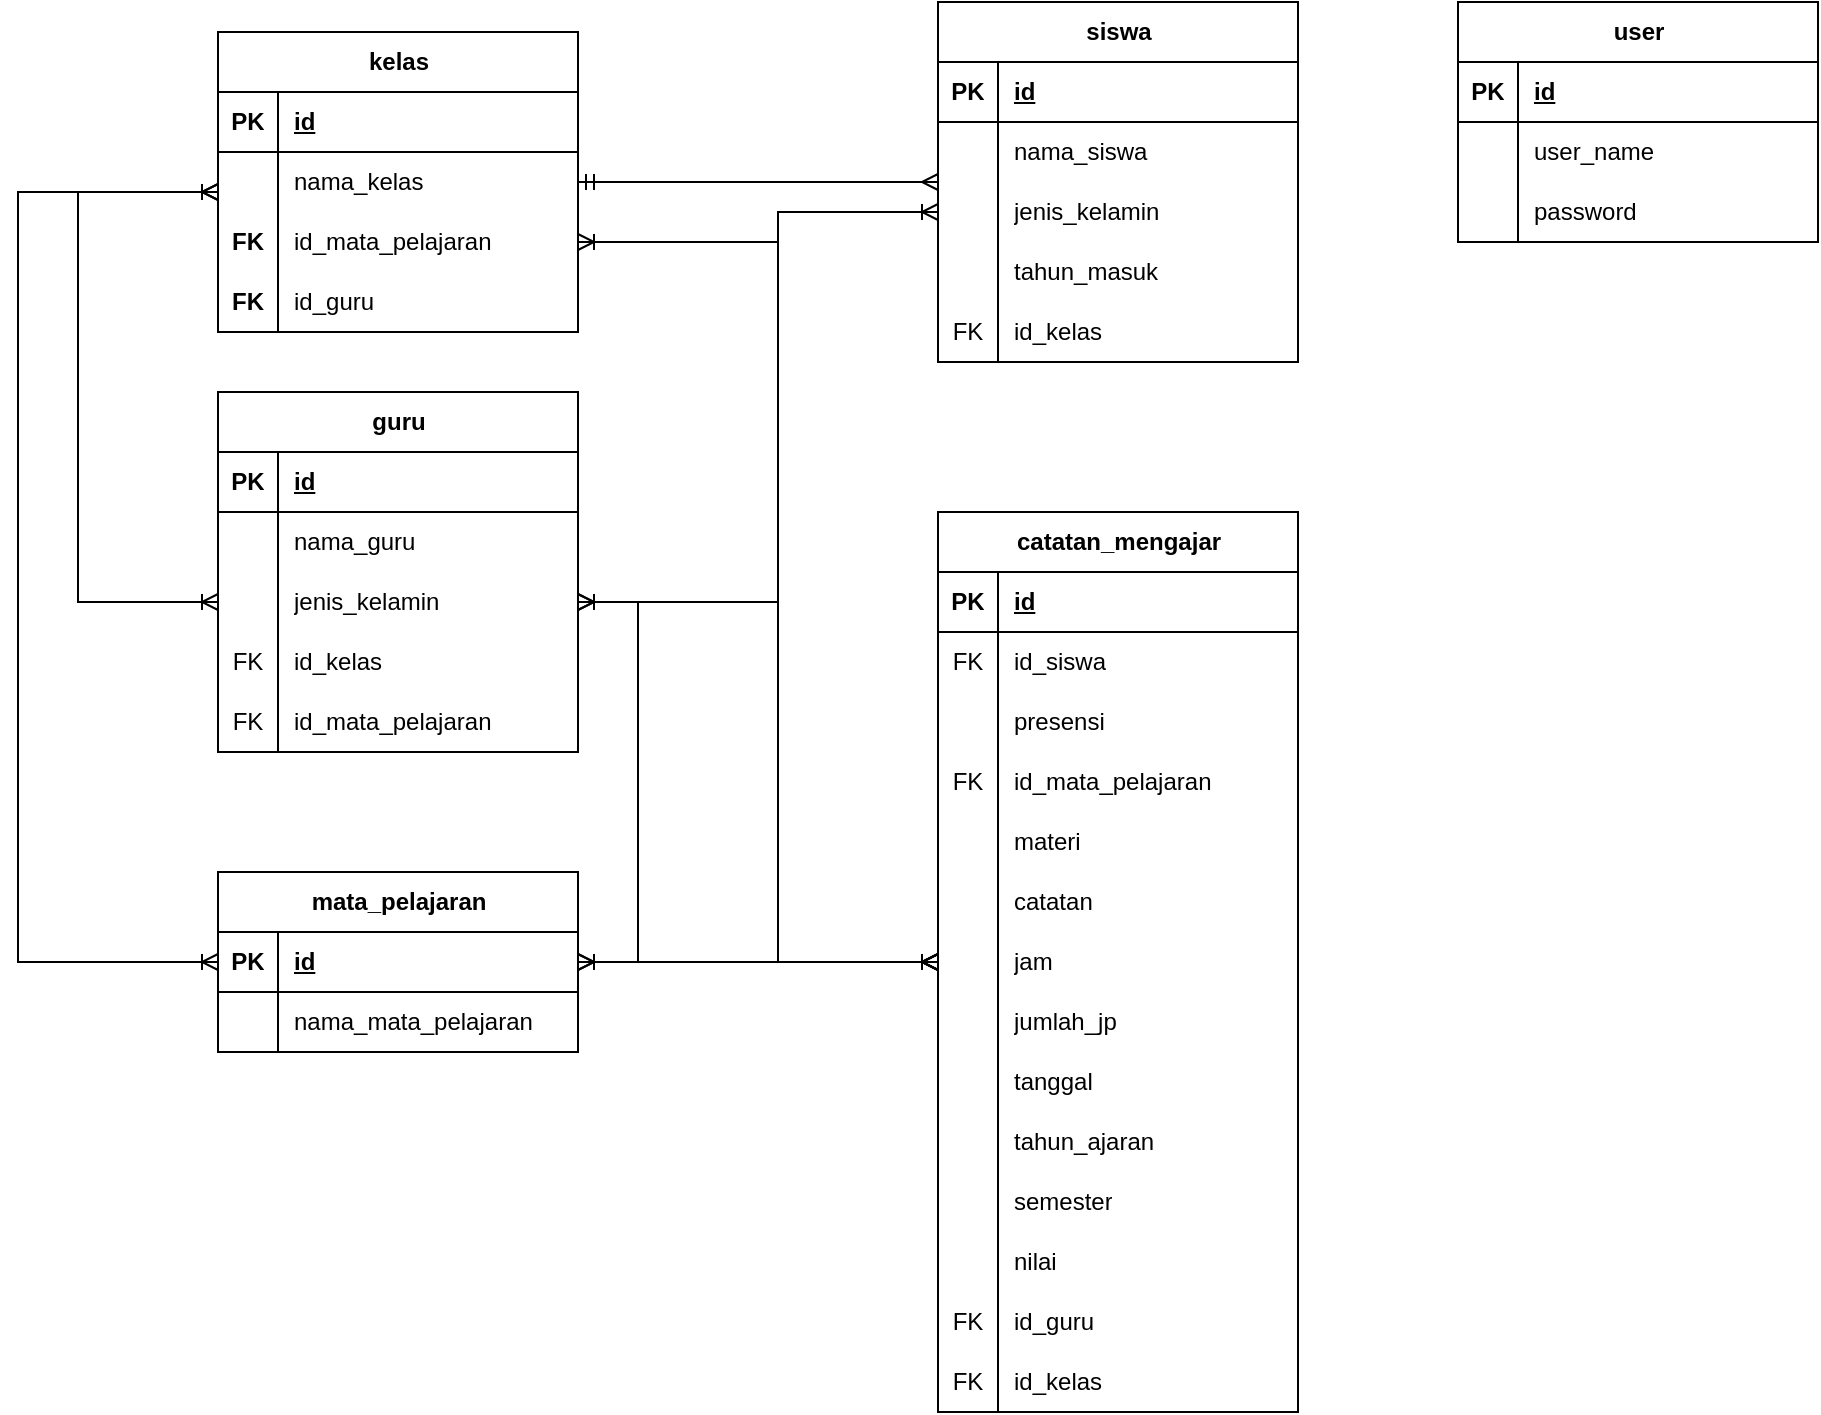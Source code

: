 <mxfile version="24.7.4">
  <diagram name="Page-1" id="hAZYshBwDWZHl8YHjR2f">
    <mxGraphModel dx="1493" dy="862" grid="1" gridSize="10" guides="1" tooltips="1" connect="1" arrows="1" fold="1" page="1" pageScale="1" pageWidth="3300" pageHeight="4681" math="0" shadow="0">
      <root>
        <mxCell id="0" />
        <mxCell id="1" parent="0" />
        <mxCell id="hNgjKPlBmS6R1JzJ8LTY-1" value="kelas" style="shape=table;startSize=30;container=1;collapsible=1;childLayout=tableLayout;fixedRows=1;rowLines=0;fontStyle=1;align=center;resizeLast=1;html=1;" parent="1" vertex="1">
          <mxGeometry x="330" y="280" width="180" height="150" as="geometry" />
        </mxCell>
        <mxCell id="hNgjKPlBmS6R1JzJ8LTY-2" value="" style="shape=tableRow;horizontal=0;startSize=0;swimlaneHead=0;swimlaneBody=0;fillColor=none;collapsible=0;dropTarget=0;points=[[0,0.5],[1,0.5]];portConstraint=eastwest;top=0;left=0;right=0;bottom=1;" parent="hNgjKPlBmS6R1JzJ8LTY-1" vertex="1">
          <mxGeometry y="30" width="180" height="30" as="geometry" />
        </mxCell>
        <mxCell id="hNgjKPlBmS6R1JzJ8LTY-3" value="PK" style="shape=partialRectangle;connectable=0;fillColor=none;top=0;left=0;bottom=0;right=0;fontStyle=1;overflow=hidden;whiteSpace=wrap;html=1;" parent="hNgjKPlBmS6R1JzJ8LTY-2" vertex="1">
          <mxGeometry width="30" height="30" as="geometry">
            <mxRectangle width="30" height="30" as="alternateBounds" />
          </mxGeometry>
        </mxCell>
        <mxCell id="hNgjKPlBmS6R1JzJ8LTY-4" value="id" style="shape=partialRectangle;connectable=0;fillColor=none;top=0;left=0;bottom=0;right=0;align=left;spacingLeft=6;fontStyle=5;overflow=hidden;whiteSpace=wrap;html=1;" parent="hNgjKPlBmS6R1JzJ8LTY-2" vertex="1">
          <mxGeometry x="30" width="150" height="30" as="geometry">
            <mxRectangle width="150" height="30" as="alternateBounds" />
          </mxGeometry>
        </mxCell>
        <mxCell id="hNgjKPlBmS6R1JzJ8LTY-5" value="" style="shape=tableRow;horizontal=0;startSize=0;swimlaneHead=0;swimlaneBody=0;fillColor=none;collapsible=0;dropTarget=0;points=[[0,0.5],[1,0.5]];portConstraint=eastwest;top=0;left=0;right=0;bottom=0;" parent="hNgjKPlBmS6R1JzJ8LTY-1" vertex="1">
          <mxGeometry y="60" width="180" height="30" as="geometry" />
        </mxCell>
        <mxCell id="hNgjKPlBmS6R1JzJ8LTY-6" value="" style="shape=partialRectangle;connectable=0;fillColor=none;top=0;left=0;bottom=0;right=0;editable=1;overflow=hidden;whiteSpace=wrap;html=1;" parent="hNgjKPlBmS6R1JzJ8LTY-5" vertex="1">
          <mxGeometry width="30" height="30" as="geometry">
            <mxRectangle width="30" height="30" as="alternateBounds" />
          </mxGeometry>
        </mxCell>
        <mxCell id="hNgjKPlBmS6R1JzJ8LTY-7" value="nama_kelas" style="shape=partialRectangle;connectable=0;fillColor=none;top=0;left=0;bottom=0;right=0;align=left;spacingLeft=6;overflow=hidden;whiteSpace=wrap;html=1;" parent="hNgjKPlBmS6R1JzJ8LTY-5" vertex="1">
          <mxGeometry x="30" width="150" height="30" as="geometry">
            <mxRectangle width="150" height="30" as="alternateBounds" />
          </mxGeometry>
        </mxCell>
        <mxCell id="hNgjKPlBmS6R1JzJ8LTY-65" style="shape=tableRow;horizontal=0;startSize=0;swimlaneHead=0;swimlaneBody=0;fillColor=none;collapsible=0;dropTarget=0;points=[[0,0.5],[1,0.5]];portConstraint=eastwest;top=0;left=0;right=0;bottom=0;" parent="hNgjKPlBmS6R1JzJ8LTY-1" vertex="1">
          <mxGeometry y="90" width="180" height="30" as="geometry" />
        </mxCell>
        <mxCell id="hNgjKPlBmS6R1JzJ8LTY-66" value="FK" style="shape=partialRectangle;connectable=0;fillColor=none;top=0;left=0;bottom=0;right=0;editable=1;overflow=hidden;whiteSpace=wrap;html=1;fontStyle=1" parent="hNgjKPlBmS6R1JzJ8LTY-65" vertex="1">
          <mxGeometry width="30" height="30" as="geometry">
            <mxRectangle width="30" height="30" as="alternateBounds" />
          </mxGeometry>
        </mxCell>
        <mxCell id="hNgjKPlBmS6R1JzJ8LTY-67" value="id_mata_pelajaran" style="shape=partialRectangle;connectable=0;fillColor=none;top=0;left=0;bottom=0;right=0;align=left;spacingLeft=6;overflow=hidden;whiteSpace=wrap;html=1;" parent="hNgjKPlBmS6R1JzJ8LTY-65" vertex="1">
          <mxGeometry x="30" width="150" height="30" as="geometry">
            <mxRectangle width="150" height="30" as="alternateBounds" />
          </mxGeometry>
        </mxCell>
        <mxCell id="hNgjKPlBmS6R1JzJ8LTY-74" style="shape=tableRow;horizontal=0;startSize=0;swimlaneHead=0;swimlaneBody=0;fillColor=none;collapsible=0;dropTarget=0;points=[[0,0.5],[1,0.5]];portConstraint=eastwest;top=0;left=0;right=0;bottom=0;" parent="hNgjKPlBmS6R1JzJ8LTY-1" vertex="1">
          <mxGeometry y="120" width="180" height="30" as="geometry" />
        </mxCell>
        <mxCell id="hNgjKPlBmS6R1JzJ8LTY-75" value="FK" style="shape=partialRectangle;connectable=0;fillColor=none;top=0;left=0;bottom=0;right=0;editable=1;overflow=hidden;whiteSpace=wrap;html=1;fontStyle=1" parent="hNgjKPlBmS6R1JzJ8LTY-74" vertex="1">
          <mxGeometry width="30" height="30" as="geometry">
            <mxRectangle width="30" height="30" as="alternateBounds" />
          </mxGeometry>
        </mxCell>
        <mxCell id="hNgjKPlBmS6R1JzJ8LTY-76" value="id_guru" style="shape=partialRectangle;connectable=0;fillColor=none;top=0;left=0;bottom=0;right=0;align=left;spacingLeft=6;overflow=hidden;whiteSpace=wrap;html=1;" parent="hNgjKPlBmS6R1JzJ8LTY-74" vertex="1">
          <mxGeometry x="30" width="150" height="30" as="geometry">
            <mxRectangle width="150" height="30" as="alternateBounds" />
          </mxGeometry>
        </mxCell>
        <mxCell id="hNgjKPlBmS6R1JzJ8LTY-52" value="catatan_mengajar" style="shape=table;startSize=30;container=1;collapsible=1;childLayout=tableLayout;fixedRows=1;rowLines=0;fontStyle=1;align=center;resizeLast=1;html=1;" parent="1" vertex="1">
          <mxGeometry x="690" y="520" width="180" height="450" as="geometry">
            <mxRectangle x="720" y="280" width="140" height="30" as="alternateBounds" />
          </mxGeometry>
        </mxCell>
        <mxCell id="hNgjKPlBmS6R1JzJ8LTY-53" value="" style="shape=tableRow;horizontal=0;startSize=0;swimlaneHead=0;swimlaneBody=0;fillColor=none;collapsible=0;dropTarget=0;points=[[0,0.5],[1,0.5]];portConstraint=eastwest;top=0;left=0;right=0;bottom=1;" parent="hNgjKPlBmS6R1JzJ8LTY-52" vertex="1">
          <mxGeometry y="30" width="180" height="30" as="geometry" />
        </mxCell>
        <mxCell id="hNgjKPlBmS6R1JzJ8LTY-54" value="PK" style="shape=partialRectangle;connectable=0;fillColor=none;top=0;left=0;bottom=0;right=0;fontStyle=1;overflow=hidden;whiteSpace=wrap;html=1;" parent="hNgjKPlBmS6R1JzJ8LTY-53" vertex="1">
          <mxGeometry width="30" height="30" as="geometry">
            <mxRectangle width="30" height="30" as="alternateBounds" />
          </mxGeometry>
        </mxCell>
        <mxCell id="hNgjKPlBmS6R1JzJ8LTY-55" value="id" style="shape=partialRectangle;connectable=0;fillColor=none;top=0;left=0;bottom=0;right=0;align=left;spacingLeft=6;fontStyle=5;overflow=hidden;whiteSpace=wrap;html=1;" parent="hNgjKPlBmS6R1JzJ8LTY-53" vertex="1">
          <mxGeometry x="30" width="150" height="30" as="geometry">
            <mxRectangle width="150" height="30" as="alternateBounds" />
          </mxGeometry>
        </mxCell>
        <mxCell id="hNgjKPlBmS6R1JzJ8LTY-56" value="" style="shape=tableRow;horizontal=0;startSize=0;swimlaneHead=0;swimlaneBody=0;fillColor=none;collapsible=0;dropTarget=0;points=[[0,0.5],[1,0.5]];portConstraint=eastwest;top=0;left=0;right=0;bottom=0;" parent="hNgjKPlBmS6R1JzJ8LTY-52" vertex="1">
          <mxGeometry y="60" width="180" height="30" as="geometry" />
        </mxCell>
        <mxCell id="hNgjKPlBmS6R1JzJ8LTY-57" value="FK" style="shape=partialRectangle;connectable=0;fillColor=none;top=0;left=0;bottom=0;right=0;editable=1;overflow=hidden;whiteSpace=wrap;html=1;" parent="hNgjKPlBmS6R1JzJ8LTY-56" vertex="1">
          <mxGeometry width="30" height="30" as="geometry">
            <mxRectangle width="30" height="30" as="alternateBounds" />
          </mxGeometry>
        </mxCell>
        <mxCell id="hNgjKPlBmS6R1JzJ8LTY-58" value="id_siswa" style="shape=partialRectangle;connectable=0;fillColor=none;top=0;left=0;bottom=0;right=0;align=left;spacingLeft=6;overflow=hidden;whiteSpace=wrap;html=1;" parent="hNgjKPlBmS6R1JzJ8LTY-56" vertex="1">
          <mxGeometry x="30" width="150" height="30" as="geometry">
            <mxRectangle width="150" height="30" as="alternateBounds" />
          </mxGeometry>
        </mxCell>
        <mxCell id="dlB5SMFk1DCKgI17i8A_-16" style="shape=tableRow;horizontal=0;startSize=0;swimlaneHead=0;swimlaneBody=0;fillColor=none;collapsible=0;dropTarget=0;points=[[0,0.5],[1,0.5]];portConstraint=eastwest;top=0;left=0;right=0;bottom=0;" vertex="1" parent="hNgjKPlBmS6R1JzJ8LTY-52">
          <mxGeometry y="90" width="180" height="30" as="geometry" />
        </mxCell>
        <mxCell id="dlB5SMFk1DCKgI17i8A_-17" style="shape=partialRectangle;connectable=0;fillColor=none;top=0;left=0;bottom=0;right=0;editable=1;overflow=hidden;whiteSpace=wrap;html=1;" vertex="1" parent="dlB5SMFk1DCKgI17i8A_-16">
          <mxGeometry width="30" height="30" as="geometry">
            <mxRectangle width="30" height="30" as="alternateBounds" />
          </mxGeometry>
        </mxCell>
        <mxCell id="dlB5SMFk1DCKgI17i8A_-18" value="presensi" style="shape=partialRectangle;connectable=0;fillColor=none;top=0;left=0;bottom=0;right=0;align=left;spacingLeft=6;overflow=hidden;whiteSpace=wrap;html=1;" vertex="1" parent="dlB5SMFk1DCKgI17i8A_-16">
          <mxGeometry x="30" width="150" height="30" as="geometry">
            <mxRectangle width="150" height="30" as="alternateBounds" />
          </mxGeometry>
        </mxCell>
        <mxCell id="dlB5SMFk1DCKgI17i8A_-19" style="shape=tableRow;horizontal=0;startSize=0;swimlaneHead=0;swimlaneBody=0;fillColor=none;collapsible=0;dropTarget=0;points=[[0,0.5],[1,0.5]];portConstraint=eastwest;top=0;left=0;right=0;bottom=0;" vertex="1" parent="hNgjKPlBmS6R1JzJ8LTY-52">
          <mxGeometry y="120" width="180" height="30" as="geometry" />
        </mxCell>
        <mxCell id="dlB5SMFk1DCKgI17i8A_-20" value="FK" style="shape=partialRectangle;connectable=0;fillColor=none;top=0;left=0;bottom=0;right=0;editable=1;overflow=hidden;whiteSpace=wrap;html=1;" vertex="1" parent="dlB5SMFk1DCKgI17i8A_-19">
          <mxGeometry width="30" height="30" as="geometry">
            <mxRectangle width="30" height="30" as="alternateBounds" />
          </mxGeometry>
        </mxCell>
        <mxCell id="dlB5SMFk1DCKgI17i8A_-21" value="id_mata_pelajaran" style="shape=partialRectangle;connectable=0;fillColor=none;top=0;left=0;bottom=0;right=0;align=left;spacingLeft=6;overflow=hidden;whiteSpace=wrap;html=1;" vertex="1" parent="dlB5SMFk1DCKgI17i8A_-19">
          <mxGeometry x="30" width="150" height="30" as="geometry">
            <mxRectangle width="150" height="30" as="alternateBounds" />
          </mxGeometry>
        </mxCell>
        <mxCell id="dlB5SMFk1DCKgI17i8A_-22" style="shape=tableRow;horizontal=0;startSize=0;swimlaneHead=0;swimlaneBody=0;fillColor=none;collapsible=0;dropTarget=0;points=[[0,0.5],[1,0.5]];portConstraint=eastwest;top=0;left=0;right=0;bottom=0;" vertex="1" parent="hNgjKPlBmS6R1JzJ8LTY-52">
          <mxGeometry y="150" width="180" height="30" as="geometry" />
        </mxCell>
        <mxCell id="dlB5SMFk1DCKgI17i8A_-23" style="shape=partialRectangle;connectable=0;fillColor=none;top=0;left=0;bottom=0;right=0;editable=1;overflow=hidden;whiteSpace=wrap;html=1;" vertex="1" parent="dlB5SMFk1DCKgI17i8A_-22">
          <mxGeometry width="30" height="30" as="geometry">
            <mxRectangle width="30" height="30" as="alternateBounds" />
          </mxGeometry>
        </mxCell>
        <mxCell id="dlB5SMFk1DCKgI17i8A_-24" value="materi" style="shape=partialRectangle;connectable=0;fillColor=none;top=0;left=0;bottom=0;right=0;align=left;spacingLeft=6;overflow=hidden;whiteSpace=wrap;html=1;" vertex="1" parent="dlB5SMFk1DCKgI17i8A_-22">
          <mxGeometry x="30" width="150" height="30" as="geometry">
            <mxRectangle width="150" height="30" as="alternateBounds" />
          </mxGeometry>
        </mxCell>
        <mxCell id="dlB5SMFk1DCKgI17i8A_-25" style="shape=tableRow;horizontal=0;startSize=0;swimlaneHead=0;swimlaneBody=0;fillColor=none;collapsible=0;dropTarget=0;points=[[0,0.5],[1,0.5]];portConstraint=eastwest;top=0;left=0;right=0;bottom=0;" vertex="1" parent="hNgjKPlBmS6R1JzJ8LTY-52">
          <mxGeometry y="180" width="180" height="30" as="geometry" />
        </mxCell>
        <mxCell id="dlB5SMFk1DCKgI17i8A_-26" style="shape=partialRectangle;connectable=0;fillColor=none;top=0;left=0;bottom=0;right=0;editable=1;overflow=hidden;whiteSpace=wrap;html=1;" vertex="1" parent="dlB5SMFk1DCKgI17i8A_-25">
          <mxGeometry width="30" height="30" as="geometry">
            <mxRectangle width="30" height="30" as="alternateBounds" />
          </mxGeometry>
        </mxCell>
        <mxCell id="dlB5SMFk1DCKgI17i8A_-27" value="catatan" style="shape=partialRectangle;connectable=0;fillColor=none;top=0;left=0;bottom=0;right=0;align=left;spacingLeft=6;overflow=hidden;whiteSpace=wrap;html=1;" vertex="1" parent="dlB5SMFk1DCKgI17i8A_-25">
          <mxGeometry x="30" width="150" height="30" as="geometry">
            <mxRectangle width="150" height="30" as="alternateBounds" />
          </mxGeometry>
        </mxCell>
        <mxCell id="dlB5SMFk1DCKgI17i8A_-28" style="shape=tableRow;horizontal=0;startSize=0;swimlaneHead=0;swimlaneBody=0;fillColor=none;collapsible=0;dropTarget=0;points=[[0,0.5],[1,0.5]];portConstraint=eastwest;top=0;left=0;right=0;bottom=0;" vertex="1" parent="hNgjKPlBmS6R1JzJ8LTY-52">
          <mxGeometry y="210" width="180" height="30" as="geometry" />
        </mxCell>
        <mxCell id="dlB5SMFk1DCKgI17i8A_-29" style="shape=partialRectangle;connectable=0;fillColor=none;top=0;left=0;bottom=0;right=0;editable=1;overflow=hidden;whiteSpace=wrap;html=1;" vertex="1" parent="dlB5SMFk1DCKgI17i8A_-28">
          <mxGeometry width="30" height="30" as="geometry">
            <mxRectangle width="30" height="30" as="alternateBounds" />
          </mxGeometry>
        </mxCell>
        <mxCell id="dlB5SMFk1DCKgI17i8A_-30" value="jam" style="shape=partialRectangle;connectable=0;fillColor=none;top=0;left=0;bottom=0;right=0;align=left;spacingLeft=6;overflow=hidden;whiteSpace=wrap;html=1;" vertex="1" parent="dlB5SMFk1DCKgI17i8A_-28">
          <mxGeometry x="30" width="150" height="30" as="geometry">
            <mxRectangle width="150" height="30" as="alternateBounds" />
          </mxGeometry>
        </mxCell>
        <mxCell id="dlB5SMFk1DCKgI17i8A_-31" style="shape=tableRow;horizontal=0;startSize=0;swimlaneHead=0;swimlaneBody=0;fillColor=none;collapsible=0;dropTarget=0;points=[[0,0.5],[1,0.5]];portConstraint=eastwest;top=0;left=0;right=0;bottom=0;" vertex="1" parent="hNgjKPlBmS6R1JzJ8LTY-52">
          <mxGeometry y="240" width="180" height="30" as="geometry" />
        </mxCell>
        <mxCell id="dlB5SMFk1DCKgI17i8A_-32" style="shape=partialRectangle;connectable=0;fillColor=none;top=0;left=0;bottom=0;right=0;editable=1;overflow=hidden;whiteSpace=wrap;html=1;" vertex="1" parent="dlB5SMFk1DCKgI17i8A_-31">
          <mxGeometry width="30" height="30" as="geometry">
            <mxRectangle width="30" height="30" as="alternateBounds" />
          </mxGeometry>
        </mxCell>
        <mxCell id="dlB5SMFk1DCKgI17i8A_-33" value="jumlah_jp" style="shape=partialRectangle;connectable=0;fillColor=none;top=0;left=0;bottom=0;right=0;align=left;spacingLeft=6;overflow=hidden;whiteSpace=wrap;html=1;" vertex="1" parent="dlB5SMFk1DCKgI17i8A_-31">
          <mxGeometry x="30" width="150" height="30" as="geometry">
            <mxRectangle width="150" height="30" as="alternateBounds" />
          </mxGeometry>
        </mxCell>
        <mxCell id="dlB5SMFk1DCKgI17i8A_-34" style="shape=tableRow;horizontal=0;startSize=0;swimlaneHead=0;swimlaneBody=0;fillColor=none;collapsible=0;dropTarget=0;points=[[0,0.5],[1,0.5]];portConstraint=eastwest;top=0;left=0;right=0;bottom=0;" vertex="1" parent="hNgjKPlBmS6R1JzJ8LTY-52">
          <mxGeometry y="270" width="180" height="30" as="geometry" />
        </mxCell>
        <mxCell id="dlB5SMFk1DCKgI17i8A_-35" style="shape=partialRectangle;connectable=0;fillColor=none;top=0;left=0;bottom=0;right=0;editable=1;overflow=hidden;whiteSpace=wrap;html=1;" vertex="1" parent="dlB5SMFk1DCKgI17i8A_-34">
          <mxGeometry width="30" height="30" as="geometry">
            <mxRectangle width="30" height="30" as="alternateBounds" />
          </mxGeometry>
        </mxCell>
        <mxCell id="dlB5SMFk1DCKgI17i8A_-36" value="tanggal" style="shape=partialRectangle;connectable=0;fillColor=none;top=0;left=0;bottom=0;right=0;align=left;spacingLeft=6;overflow=hidden;whiteSpace=wrap;html=1;" vertex="1" parent="dlB5SMFk1DCKgI17i8A_-34">
          <mxGeometry x="30" width="150" height="30" as="geometry">
            <mxRectangle width="150" height="30" as="alternateBounds" />
          </mxGeometry>
        </mxCell>
        <mxCell id="dlB5SMFk1DCKgI17i8A_-37" style="shape=tableRow;horizontal=0;startSize=0;swimlaneHead=0;swimlaneBody=0;fillColor=none;collapsible=0;dropTarget=0;points=[[0,0.5],[1,0.5]];portConstraint=eastwest;top=0;left=0;right=0;bottom=0;" vertex="1" parent="hNgjKPlBmS6R1JzJ8LTY-52">
          <mxGeometry y="300" width="180" height="30" as="geometry" />
        </mxCell>
        <mxCell id="dlB5SMFk1DCKgI17i8A_-38" style="shape=partialRectangle;connectable=0;fillColor=none;top=0;left=0;bottom=0;right=0;editable=1;overflow=hidden;whiteSpace=wrap;html=1;" vertex="1" parent="dlB5SMFk1DCKgI17i8A_-37">
          <mxGeometry width="30" height="30" as="geometry">
            <mxRectangle width="30" height="30" as="alternateBounds" />
          </mxGeometry>
        </mxCell>
        <mxCell id="dlB5SMFk1DCKgI17i8A_-39" value="tahun_ajaran" style="shape=partialRectangle;connectable=0;fillColor=none;top=0;left=0;bottom=0;right=0;align=left;spacingLeft=6;overflow=hidden;whiteSpace=wrap;html=1;" vertex="1" parent="dlB5SMFk1DCKgI17i8A_-37">
          <mxGeometry x="30" width="150" height="30" as="geometry">
            <mxRectangle width="150" height="30" as="alternateBounds" />
          </mxGeometry>
        </mxCell>
        <mxCell id="dlB5SMFk1DCKgI17i8A_-44" style="shape=tableRow;horizontal=0;startSize=0;swimlaneHead=0;swimlaneBody=0;fillColor=none;collapsible=0;dropTarget=0;points=[[0,0.5],[1,0.5]];portConstraint=eastwest;top=0;left=0;right=0;bottom=0;" vertex="1" parent="hNgjKPlBmS6R1JzJ8LTY-52">
          <mxGeometry y="330" width="180" height="30" as="geometry" />
        </mxCell>
        <mxCell id="dlB5SMFk1DCKgI17i8A_-45" style="shape=partialRectangle;connectable=0;fillColor=none;top=0;left=0;bottom=0;right=0;editable=1;overflow=hidden;whiteSpace=wrap;html=1;" vertex="1" parent="dlB5SMFk1DCKgI17i8A_-44">
          <mxGeometry width="30" height="30" as="geometry">
            <mxRectangle width="30" height="30" as="alternateBounds" />
          </mxGeometry>
        </mxCell>
        <mxCell id="dlB5SMFk1DCKgI17i8A_-46" value="semester" style="shape=partialRectangle;connectable=0;fillColor=none;top=0;left=0;bottom=0;right=0;align=left;spacingLeft=6;overflow=hidden;whiteSpace=wrap;html=1;" vertex="1" parent="dlB5SMFk1DCKgI17i8A_-44">
          <mxGeometry x="30" width="150" height="30" as="geometry">
            <mxRectangle width="150" height="30" as="alternateBounds" />
          </mxGeometry>
        </mxCell>
        <mxCell id="dlB5SMFk1DCKgI17i8A_-47" style="shape=tableRow;horizontal=0;startSize=0;swimlaneHead=0;swimlaneBody=0;fillColor=none;collapsible=0;dropTarget=0;points=[[0,0.5],[1,0.5]];portConstraint=eastwest;top=0;left=0;right=0;bottom=0;" vertex="1" parent="hNgjKPlBmS6R1JzJ8LTY-52">
          <mxGeometry y="360" width="180" height="30" as="geometry" />
        </mxCell>
        <mxCell id="dlB5SMFk1DCKgI17i8A_-48" style="shape=partialRectangle;connectable=0;fillColor=none;top=0;left=0;bottom=0;right=0;editable=1;overflow=hidden;whiteSpace=wrap;html=1;" vertex="1" parent="dlB5SMFk1DCKgI17i8A_-47">
          <mxGeometry width="30" height="30" as="geometry">
            <mxRectangle width="30" height="30" as="alternateBounds" />
          </mxGeometry>
        </mxCell>
        <mxCell id="dlB5SMFk1DCKgI17i8A_-49" value="nilai" style="shape=partialRectangle;connectable=0;fillColor=none;top=0;left=0;bottom=0;right=0;align=left;spacingLeft=6;overflow=hidden;whiteSpace=wrap;html=1;" vertex="1" parent="dlB5SMFk1DCKgI17i8A_-47">
          <mxGeometry x="30" width="150" height="30" as="geometry">
            <mxRectangle width="150" height="30" as="alternateBounds" />
          </mxGeometry>
        </mxCell>
        <mxCell id="dlB5SMFk1DCKgI17i8A_-50" style="shape=tableRow;horizontal=0;startSize=0;swimlaneHead=0;swimlaneBody=0;fillColor=none;collapsible=0;dropTarget=0;points=[[0,0.5],[1,0.5]];portConstraint=eastwest;top=0;left=0;right=0;bottom=0;" vertex="1" parent="hNgjKPlBmS6R1JzJ8LTY-52">
          <mxGeometry y="390" width="180" height="30" as="geometry" />
        </mxCell>
        <mxCell id="dlB5SMFk1DCKgI17i8A_-51" value="FK" style="shape=partialRectangle;connectable=0;fillColor=none;top=0;left=0;bottom=0;right=0;editable=1;overflow=hidden;whiteSpace=wrap;html=1;" vertex="1" parent="dlB5SMFk1DCKgI17i8A_-50">
          <mxGeometry width="30" height="30" as="geometry">
            <mxRectangle width="30" height="30" as="alternateBounds" />
          </mxGeometry>
        </mxCell>
        <mxCell id="dlB5SMFk1DCKgI17i8A_-52" value="id_guru" style="shape=partialRectangle;connectable=0;fillColor=none;top=0;left=0;bottom=0;right=0;align=left;spacingLeft=6;overflow=hidden;whiteSpace=wrap;html=1;" vertex="1" parent="dlB5SMFk1DCKgI17i8A_-50">
          <mxGeometry x="30" width="150" height="30" as="geometry">
            <mxRectangle width="150" height="30" as="alternateBounds" />
          </mxGeometry>
        </mxCell>
        <mxCell id="dlB5SMFk1DCKgI17i8A_-61" style="shape=tableRow;horizontal=0;startSize=0;swimlaneHead=0;swimlaneBody=0;fillColor=none;collapsible=0;dropTarget=0;points=[[0,0.5],[1,0.5]];portConstraint=eastwest;top=0;left=0;right=0;bottom=0;" vertex="1" parent="hNgjKPlBmS6R1JzJ8LTY-52">
          <mxGeometry y="420" width="180" height="30" as="geometry" />
        </mxCell>
        <mxCell id="dlB5SMFk1DCKgI17i8A_-62" value="FK" style="shape=partialRectangle;connectable=0;fillColor=none;top=0;left=0;bottom=0;right=0;editable=1;overflow=hidden;whiteSpace=wrap;html=1;" vertex="1" parent="dlB5SMFk1DCKgI17i8A_-61">
          <mxGeometry width="30" height="30" as="geometry">
            <mxRectangle width="30" height="30" as="alternateBounds" />
          </mxGeometry>
        </mxCell>
        <mxCell id="dlB5SMFk1DCKgI17i8A_-63" value="id_kelas" style="shape=partialRectangle;connectable=0;fillColor=none;top=0;left=0;bottom=0;right=0;align=left;spacingLeft=6;overflow=hidden;whiteSpace=wrap;html=1;" vertex="1" parent="dlB5SMFk1DCKgI17i8A_-61">
          <mxGeometry x="30" width="150" height="30" as="geometry">
            <mxRectangle width="150" height="30" as="alternateBounds" />
          </mxGeometry>
        </mxCell>
        <mxCell id="hNgjKPlBmS6R1JzJ8LTY-90" value="siswa" style="shape=table;startSize=30;container=1;collapsible=1;childLayout=tableLayout;fixedRows=1;rowLines=0;fontStyle=1;align=center;resizeLast=1;html=1;" parent="1" vertex="1">
          <mxGeometry x="690" y="265" width="180" height="180" as="geometry" />
        </mxCell>
        <mxCell id="hNgjKPlBmS6R1JzJ8LTY-91" value="" style="shape=tableRow;horizontal=0;startSize=0;swimlaneHead=0;swimlaneBody=0;fillColor=none;collapsible=0;dropTarget=0;points=[[0,0.5],[1,0.5]];portConstraint=eastwest;top=0;left=0;right=0;bottom=1;" parent="hNgjKPlBmS6R1JzJ8LTY-90" vertex="1">
          <mxGeometry y="30" width="180" height="30" as="geometry" />
        </mxCell>
        <mxCell id="hNgjKPlBmS6R1JzJ8LTY-92" value="PK" style="shape=partialRectangle;connectable=0;fillColor=none;top=0;left=0;bottom=0;right=0;fontStyle=1;overflow=hidden;whiteSpace=wrap;html=1;" parent="hNgjKPlBmS6R1JzJ8LTY-91" vertex="1">
          <mxGeometry width="30" height="30" as="geometry">
            <mxRectangle width="30" height="30" as="alternateBounds" />
          </mxGeometry>
        </mxCell>
        <mxCell id="hNgjKPlBmS6R1JzJ8LTY-93" value="id" style="shape=partialRectangle;connectable=0;fillColor=none;top=0;left=0;bottom=0;right=0;align=left;spacingLeft=6;fontStyle=5;overflow=hidden;whiteSpace=wrap;html=1;" parent="hNgjKPlBmS6R1JzJ8LTY-91" vertex="1">
          <mxGeometry x="30" width="150" height="30" as="geometry">
            <mxRectangle width="150" height="30" as="alternateBounds" />
          </mxGeometry>
        </mxCell>
        <mxCell id="hNgjKPlBmS6R1JzJ8LTY-94" value="" style="shape=tableRow;horizontal=0;startSize=0;swimlaneHead=0;swimlaneBody=0;fillColor=none;collapsible=0;dropTarget=0;points=[[0,0.5],[1,0.5]];portConstraint=eastwest;top=0;left=0;right=0;bottom=0;" parent="hNgjKPlBmS6R1JzJ8LTY-90" vertex="1">
          <mxGeometry y="60" width="180" height="30" as="geometry" />
        </mxCell>
        <mxCell id="hNgjKPlBmS6R1JzJ8LTY-95" value="" style="shape=partialRectangle;connectable=0;fillColor=none;top=0;left=0;bottom=0;right=0;editable=1;overflow=hidden;whiteSpace=wrap;html=1;" parent="hNgjKPlBmS6R1JzJ8LTY-94" vertex="1">
          <mxGeometry width="30" height="30" as="geometry">
            <mxRectangle width="30" height="30" as="alternateBounds" />
          </mxGeometry>
        </mxCell>
        <mxCell id="hNgjKPlBmS6R1JzJ8LTY-96" value="nama_siswa" style="shape=partialRectangle;connectable=0;fillColor=none;top=0;left=0;bottom=0;right=0;align=left;spacingLeft=6;overflow=hidden;whiteSpace=wrap;html=1;" parent="hNgjKPlBmS6R1JzJ8LTY-94" vertex="1">
          <mxGeometry x="30" width="150" height="30" as="geometry">
            <mxRectangle width="150" height="30" as="alternateBounds" />
          </mxGeometry>
        </mxCell>
        <mxCell id="hNgjKPlBmS6R1JzJ8LTY-97" style="shape=tableRow;horizontal=0;startSize=0;swimlaneHead=0;swimlaneBody=0;fillColor=none;collapsible=0;dropTarget=0;points=[[0,0.5],[1,0.5]];portConstraint=eastwest;top=0;left=0;right=0;bottom=0;" parent="hNgjKPlBmS6R1JzJ8LTY-90" vertex="1">
          <mxGeometry y="90" width="180" height="30" as="geometry" />
        </mxCell>
        <mxCell id="hNgjKPlBmS6R1JzJ8LTY-98" style="shape=partialRectangle;connectable=0;fillColor=none;top=0;left=0;bottom=0;right=0;editable=1;overflow=hidden;whiteSpace=wrap;html=1;" parent="hNgjKPlBmS6R1JzJ8LTY-97" vertex="1">
          <mxGeometry width="30" height="30" as="geometry">
            <mxRectangle width="30" height="30" as="alternateBounds" />
          </mxGeometry>
        </mxCell>
        <mxCell id="hNgjKPlBmS6R1JzJ8LTY-99" value="jenis_kelamin" style="shape=partialRectangle;connectable=0;fillColor=none;top=0;left=0;bottom=0;right=0;align=left;spacingLeft=6;overflow=hidden;whiteSpace=wrap;html=1;" parent="hNgjKPlBmS6R1JzJ8LTY-97" vertex="1">
          <mxGeometry x="30" width="150" height="30" as="geometry">
            <mxRectangle width="150" height="30" as="alternateBounds" />
          </mxGeometry>
        </mxCell>
        <mxCell id="hNgjKPlBmS6R1JzJ8LTY-100" style="shape=tableRow;horizontal=0;startSize=0;swimlaneHead=0;swimlaneBody=0;fillColor=none;collapsible=0;dropTarget=0;points=[[0,0.5],[1,0.5]];portConstraint=eastwest;top=0;left=0;right=0;bottom=0;" parent="hNgjKPlBmS6R1JzJ8LTY-90" vertex="1">
          <mxGeometry y="120" width="180" height="30" as="geometry" />
        </mxCell>
        <mxCell id="hNgjKPlBmS6R1JzJ8LTY-101" style="shape=partialRectangle;connectable=0;fillColor=none;top=0;left=0;bottom=0;right=0;editable=1;overflow=hidden;whiteSpace=wrap;html=1;" parent="hNgjKPlBmS6R1JzJ8LTY-100" vertex="1">
          <mxGeometry width="30" height="30" as="geometry">
            <mxRectangle width="30" height="30" as="alternateBounds" />
          </mxGeometry>
        </mxCell>
        <mxCell id="hNgjKPlBmS6R1JzJ8LTY-102" value="tahun_masuk" style="shape=partialRectangle;connectable=0;fillColor=none;top=0;left=0;bottom=0;right=0;align=left;spacingLeft=6;overflow=hidden;whiteSpace=wrap;html=1;" parent="hNgjKPlBmS6R1JzJ8LTY-100" vertex="1">
          <mxGeometry x="30" width="150" height="30" as="geometry">
            <mxRectangle width="150" height="30" as="alternateBounds" />
          </mxGeometry>
        </mxCell>
        <mxCell id="dlB5SMFk1DCKgI17i8A_-4" style="shape=tableRow;horizontal=0;startSize=0;swimlaneHead=0;swimlaneBody=0;fillColor=none;collapsible=0;dropTarget=0;points=[[0,0.5],[1,0.5]];portConstraint=eastwest;top=0;left=0;right=0;bottom=0;" vertex="1" parent="hNgjKPlBmS6R1JzJ8LTY-90">
          <mxGeometry y="150" width="180" height="30" as="geometry" />
        </mxCell>
        <mxCell id="dlB5SMFk1DCKgI17i8A_-5" value="FK" style="shape=partialRectangle;connectable=0;fillColor=none;top=0;left=0;bottom=0;right=0;editable=1;overflow=hidden;whiteSpace=wrap;html=1;" vertex="1" parent="dlB5SMFk1DCKgI17i8A_-4">
          <mxGeometry width="30" height="30" as="geometry">
            <mxRectangle width="30" height="30" as="alternateBounds" />
          </mxGeometry>
        </mxCell>
        <mxCell id="dlB5SMFk1DCKgI17i8A_-6" value="id_kelas" style="shape=partialRectangle;connectable=0;fillColor=none;top=0;left=0;bottom=0;right=0;align=left;spacingLeft=6;overflow=hidden;whiteSpace=wrap;html=1;" vertex="1" parent="dlB5SMFk1DCKgI17i8A_-4">
          <mxGeometry x="30" width="150" height="30" as="geometry">
            <mxRectangle width="150" height="30" as="alternateBounds" />
          </mxGeometry>
        </mxCell>
        <mxCell id="hNgjKPlBmS6R1JzJ8LTY-103" value="guru" style="shape=table;startSize=30;container=1;collapsible=1;childLayout=tableLayout;fixedRows=1;rowLines=0;fontStyle=1;align=center;resizeLast=1;html=1;" parent="1" vertex="1">
          <mxGeometry x="330" y="460" width="180" height="180" as="geometry" />
        </mxCell>
        <mxCell id="hNgjKPlBmS6R1JzJ8LTY-104" value="" style="shape=tableRow;horizontal=0;startSize=0;swimlaneHead=0;swimlaneBody=0;fillColor=none;collapsible=0;dropTarget=0;points=[[0,0.5],[1,0.5]];portConstraint=eastwest;top=0;left=0;right=0;bottom=1;" parent="hNgjKPlBmS6R1JzJ8LTY-103" vertex="1">
          <mxGeometry y="30" width="180" height="30" as="geometry" />
        </mxCell>
        <mxCell id="hNgjKPlBmS6R1JzJ8LTY-105" value="PK" style="shape=partialRectangle;connectable=0;fillColor=none;top=0;left=0;bottom=0;right=0;fontStyle=1;overflow=hidden;whiteSpace=wrap;html=1;" parent="hNgjKPlBmS6R1JzJ8LTY-104" vertex="1">
          <mxGeometry width="30" height="30" as="geometry">
            <mxRectangle width="30" height="30" as="alternateBounds" />
          </mxGeometry>
        </mxCell>
        <mxCell id="hNgjKPlBmS6R1JzJ8LTY-106" value="id" style="shape=partialRectangle;connectable=0;fillColor=none;top=0;left=0;bottom=0;right=0;align=left;spacingLeft=6;fontStyle=5;overflow=hidden;whiteSpace=wrap;html=1;" parent="hNgjKPlBmS6R1JzJ8LTY-104" vertex="1">
          <mxGeometry x="30" width="150" height="30" as="geometry">
            <mxRectangle width="150" height="30" as="alternateBounds" />
          </mxGeometry>
        </mxCell>
        <mxCell id="hNgjKPlBmS6R1JzJ8LTY-107" value="" style="shape=tableRow;horizontal=0;startSize=0;swimlaneHead=0;swimlaneBody=0;fillColor=none;collapsible=0;dropTarget=0;points=[[0,0.5],[1,0.5]];portConstraint=eastwest;top=0;left=0;right=0;bottom=0;" parent="hNgjKPlBmS6R1JzJ8LTY-103" vertex="1">
          <mxGeometry y="60" width="180" height="30" as="geometry" />
        </mxCell>
        <mxCell id="hNgjKPlBmS6R1JzJ8LTY-108" value="" style="shape=partialRectangle;connectable=0;fillColor=none;top=0;left=0;bottom=0;right=0;editable=1;overflow=hidden;whiteSpace=wrap;html=1;" parent="hNgjKPlBmS6R1JzJ8LTY-107" vertex="1">
          <mxGeometry width="30" height="30" as="geometry">
            <mxRectangle width="30" height="30" as="alternateBounds" />
          </mxGeometry>
        </mxCell>
        <mxCell id="hNgjKPlBmS6R1JzJ8LTY-109" value="nama_guru" style="shape=partialRectangle;connectable=0;fillColor=none;top=0;left=0;bottom=0;right=0;align=left;spacingLeft=6;overflow=hidden;whiteSpace=wrap;html=1;" parent="hNgjKPlBmS6R1JzJ8LTY-107" vertex="1">
          <mxGeometry x="30" width="150" height="30" as="geometry">
            <mxRectangle width="150" height="30" as="alternateBounds" />
          </mxGeometry>
        </mxCell>
        <mxCell id="hNgjKPlBmS6R1JzJ8LTY-110" style="shape=tableRow;horizontal=0;startSize=0;swimlaneHead=0;swimlaneBody=0;fillColor=none;collapsible=0;dropTarget=0;points=[[0,0.5],[1,0.5]];portConstraint=eastwest;top=0;left=0;right=0;bottom=0;" parent="hNgjKPlBmS6R1JzJ8LTY-103" vertex="1">
          <mxGeometry y="90" width="180" height="30" as="geometry" />
        </mxCell>
        <mxCell id="hNgjKPlBmS6R1JzJ8LTY-111" style="shape=partialRectangle;connectable=0;fillColor=none;top=0;left=0;bottom=0;right=0;editable=1;overflow=hidden;whiteSpace=wrap;html=1;" parent="hNgjKPlBmS6R1JzJ8LTY-110" vertex="1">
          <mxGeometry width="30" height="30" as="geometry">
            <mxRectangle width="30" height="30" as="alternateBounds" />
          </mxGeometry>
        </mxCell>
        <mxCell id="hNgjKPlBmS6R1JzJ8LTY-112" value="jenis_kelamin" style="shape=partialRectangle;connectable=0;fillColor=none;top=0;left=0;bottom=0;right=0;align=left;spacingLeft=6;overflow=hidden;whiteSpace=wrap;html=1;" parent="hNgjKPlBmS6R1JzJ8LTY-110" vertex="1">
          <mxGeometry x="30" width="150" height="30" as="geometry">
            <mxRectangle width="150" height="30" as="alternateBounds" />
          </mxGeometry>
        </mxCell>
        <mxCell id="hNgjKPlBmS6R1JzJ8LTY-113" style="shape=tableRow;horizontal=0;startSize=0;swimlaneHead=0;swimlaneBody=0;fillColor=none;collapsible=0;dropTarget=0;points=[[0,0.5],[1,0.5]];portConstraint=eastwest;top=0;left=0;right=0;bottom=0;" parent="hNgjKPlBmS6R1JzJ8LTY-103" vertex="1">
          <mxGeometry y="120" width="180" height="30" as="geometry" />
        </mxCell>
        <mxCell id="hNgjKPlBmS6R1JzJ8LTY-114" value="FK" style="shape=partialRectangle;connectable=0;fillColor=none;top=0;left=0;bottom=0;right=0;editable=1;overflow=hidden;whiteSpace=wrap;html=1;" parent="hNgjKPlBmS6R1JzJ8LTY-113" vertex="1">
          <mxGeometry width="30" height="30" as="geometry">
            <mxRectangle width="30" height="30" as="alternateBounds" />
          </mxGeometry>
        </mxCell>
        <mxCell id="hNgjKPlBmS6R1JzJ8LTY-115" value="id_kelas" style="shape=partialRectangle;connectable=0;fillColor=none;top=0;left=0;bottom=0;right=0;align=left;spacingLeft=6;overflow=hidden;whiteSpace=wrap;html=1;" parent="hNgjKPlBmS6R1JzJ8LTY-113" vertex="1">
          <mxGeometry x="30" width="150" height="30" as="geometry">
            <mxRectangle width="150" height="30" as="alternateBounds" />
          </mxGeometry>
        </mxCell>
        <mxCell id="dlB5SMFk1DCKgI17i8A_-13" style="shape=tableRow;horizontal=0;startSize=0;swimlaneHead=0;swimlaneBody=0;fillColor=none;collapsible=0;dropTarget=0;points=[[0,0.5],[1,0.5]];portConstraint=eastwest;top=0;left=0;right=0;bottom=0;" vertex="1" parent="hNgjKPlBmS6R1JzJ8LTY-103">
          <mxGeometry y="150" width="180" height="30" as="geometry" />
        </mxCell>
        <mxCell id="dlB5SMFk1DCKgI17i8A_-14" value="FK" style="shape=partialRectangle;connectable=0;fillColor=none;top=0;left=0;bottom=0;right=0;editable=1;overflow=hidden;whiteSpace=wrap;html=1;" vertex="1" parent="dlB5SMFk1DCKgI17i8A_-13">
          <mxGeometry width="30" height="30" as="geometry">
            <mxRectangle width="30" height="30" as="alternateBounds" />
          </mxGeometry>
        </mxCell>
        <mxCell id="dlB5SMFk1DCKgI17i8A_-15" value="id_mata_pelajaran" style="shape=partialRectangle;connectable=0;fillColor=none;top=0;left=0;bottom=0;right=0;align=left;spacingLeft=6;overflow=hidden;whiteSpace=wrap;html=1;" vertex="1" parent="dlB5SMFk1DCKgI17i8A_-13">
          <mxGeometry x="30" width="150" height="30" as="geometry">
            <mxRectangle width="150" height="30" as="alternateBounds" />
          </mxGeometry>
        </mxCell>
        <mxCell id="hNgjKPlBmS6R1JzJ8LTY-142" value="mata_pelajaran" style="shape=table;startSize=30;container=1;collapsible=1;childLayout=tableLayout;fixedRows=1;rowLines=0;fontStyle=1;align=center;resizeLast=1;html=1;" parent="1" vertex="1">
          <mxGeometry x="330" y="700" width="180" height="90" as="geometry" />
        </mxCell>
        <mxCell id="hNgjKPlBmS6R1JzJ8LTY-143" value="" style="shape=tableRow;horizontal=0;startSize=0;swimlaneHead=0;swimlaneBody=0;fillColor=none;collapsible=0;dropTarget=0;points=[[0,0.5],[1,0.5]];portConstraint=eastwest;top=0;left=0;right=0;bottom=1;" parent="hNgjKPlBmS6R1JzJ8LTY-142" vertex="1">
          <mxGeometry y="30" width="180" height="30" as="geometry" />
        </mxCell>
        <mxCell id="hNgjKPlBmS6R1JzJ8LTY-144" value="PK" style="shape=partialRectangle;connectable=0;fillColor=none;top=0;left=0;bottom=0;right=0;fontStyle=1;overflow=hidden;whiteSpace=wrap;html=1;" parent="hNgjKPlBmS6R1JzJ8LTY-143" vertex="1">
          <mxGeometry width="30" height="30" as="geometry">
            <mxRectangle width="30" height="30" as="alternateBounds" />
          </mxGeometry>
        </mxCell>
        <mxCell id="hNgjKPlBmS6R1JzJ8LTY-145" value="id" style="shape=partialRectangle;connectable=0;fillColor=none;top=0;left=0;bottom=0;right=0;align=left;spacingLeft=6;fontStyle=5;overflow=hidden;whiteSpace=wrap;html=1;" parent="hNgjKPlBmS6R1JzJ8LTY-143" vertex="1">
          <mxGeometry x="30" width="150" height="30" as="geometry">
            <mxRectangle width="150" height="30" as="alternateBounds" />
          </mxGeometry>
        </mxCell>
        <mxCell id="hNgjKPlBmS6R1JzJ8LTY-146" value="" style="shape=tableRow;horizontal=0;startSize=0;swimlaneHead=0;swimlaneBody=0;fillColor=none;collapsible=0;dropTarget=0;points=[[0,0.5],[1,0.5]];portConstraint=eastwest;top=0;left=0;right=0;bottom=0;" parent="hNgjKPlBmS6R1JzJ8LTY-142" vertex="1">
          <mxGeometry y="60" width="180" height="30" as="geometry" />
        </mxCell>
        <mxCell id="hNgjKPlBmS6R1JzJ8LTY-147" value="" style="shape=partialRectangle;connectable=0;fillColor=none;top=0;left=0;bottom=0;right=0;editable=1;overflow=hidden;whiteSpace=wrap;html=1;" parent="hNgjKPlBmS6R1JzJ8LTY-146" vertex="1">
          <mxGeometry width="30" height="30" as="geometry">
            <mxRectangle width="30" height="30" as="alternateBounds" />
          </mxGeometry>
        </mxCell>
        <mxCell id="hNgjKPlBmS6R1JzJ8LTY-148" value="nama_mata_pelajaran" style="shape=partialRectangle;connectable=0;fillColor=none;top=0;left=0;bottom=0;right=0;align=left;spacingLeft=6;overflow=hidden;whiteSpace=wrap;html=1;" parent="hNgjKPlBmS6R1JzJ8LTY-146" vertex="1">
          <mxGeometry x="30" width="150" height="30" as="geometry">
            <mxRectangle width="150" height="30" as="alternateBounds" />
          </mxGeometry>
        </mxCell>
        <mxCell id="hNgjKPlBmS6R1JzJ8LTY-155" value="user" style="shape=table;startSize=30;container=1;collapsible=1;childLayout=tableLayout;fixedRows=1;rowLines=0;fontStyle=1;align=center;resizeLast=1;html=1;" parent="1" vertex="1">
          <mxGeometry x="950" y="265" width="180" height="120" as="geometry" />
        </mxCell>
        <mxCell id="hNgjKPlBmS6R1JzJ8LTY-156" value="" style="shape=tableRow;horizontal=0;startSize=0;swimlaneHead=0;swimlaneBody=0;fillColor=none;collapsible=0;dropTarget=0;points=[[0,0.5],[1,0.5]];portConstraint=eastwest;top=0;left=0;right=0;bottom=1;" parent="hNgjKPlBmS6R1JzJ8LTY-155" vertex="1">
          <mxGeometry y="30" width="180" height="30" as="geometry" />
        </mxCell>
        <mxCell id="hNgjKPlBmS6R1JzJ8LTY-157" value="PK" style="shape=partialRectangle;connectable=0;fillColor=none;top=0;left=0;bottom=0;right=0;fontStyle=1;overflow=hidden;whiteSpace=wrap;html=1;" parent="hNgjKPlBmS6R1JzJ8LTY-156" vertex="1">
          <mxGeometry width="30" height="30" as="geometry">
            <mxRectangle width="30" height="30" as="alternateBounds" />
          </mxGeometry>
        </mxCell>
        <mxCell id="hNgjKPlBmS6R1JzJ8LTY-158" value="id" style="shape=partialRectangle;connectable=0;fillColor=none;top=0;left=0;bottom=0;right=0;align=left;spacingLeft=6;fontStyle=5;overflow=hidden;whiteSpace=wrap;html=1;" parent="hNgjKPlBmS6R1JzJ8LTY-156" vertex="1">
          <mxGeometry x="30" width="150" height="30" as="geometry">
            <mxRectangle width="150" height="30" as="alternateBounds" />
          </mxGeometry>
        </mxCell>
        <mxCell id="hNgjKPlBmS6R1JzJ8LTY-159" value="" style="shape=tableRow;horizontal=0;startSize=0;swimlaneHead=0;swimlaneBody=0;fillColor=none;collapsible=0;dropTarget=0;points=[[0,0.5],[1,0.5]];portConstraint=eastwest;top=0;left=0;right=0;bottom=0;" parent="hNgjKPlBmS6R1JzJ8LTY-155" vertex="1">
          <mxGeometry y="60" width="180" height="30" as="geometry" />
        </mxCell>
        <mxCell id="hNgjKPlBmS6R1JzJ8LTY-160" value="" style="shape=partialRectangle;connectable=0;fillColor=none;top=0;left=0;bottom=0;right=0;editable=1;overflow=hidden;whiteSpace=wrap;html=1;" parent="hNgjKPlBmS6R1JzJ8LTY-159" vertex="1">
          <mxGeometry width="30" height="30" as="geometry">
            <mxRectangle width="30" height="30" as="alternateBounds" />
          </mxGeometry>
        </mxCell>
        <mxCell id="hNgjKPlBmS6R1JzJ8LTY-161" value="user_name" style="shape=partialRectangle;connectable=0;fillColor=none;top=0;left=0;bottom=0;right=0;align=left;spacingLeft=6;overflow=hidden;whiteSpace=wrap;html=1;" parent="hNgjKPlBmS6R1JzJ8LTY-159" vertex="1">
          <mxGeometry x="30" width="150" height="30" as="geometry">
            <mxRectangle width="150" height="30" as="alternateBounds" />
          </mxGeometry>
        </mxCell>
        <mxCell id="hNgjKPlBmS6R1JzJ8LTY-162" style="shape=tableRow;horizontal=0;startSize=0;swimlaneHead=0;swimlaneBody=0;fillColor=none;collapsible=0;dropTarget=0;points=[[0,0.5],[1,0.5]];portConstraint=eastwest;top=0;left=0;right=0;bottom=0;" parent="hNgjKPlBmS6R1JzJ8LTY-155" vertex="1">
          <mxGeometry y="90" width="180" height="30" as="geometry" />
        </mxCell>
        <mxCell id="hNgjKPlBmS6R1JzJ8LTY-163" style="shape=partialRectangle;connectable=0;fillColor=none;top=0;left=0;bottom=0;right=0;editable=1;overflow=hidden;whiteSpace=wrap;html=1;" parent="hNgjKPlBmS6R1JzJ8LTY-162" vertex="1">
          <mxGeometry width="30" height="30" as="geometry">
            <mxRectangle width="30" height="30" as="alternateBounds" />
          </mxGeometry>
        </mxCell>
        <mxCell id="hNgjKPlBmS6R1JzJ8LTY-164" value="password" style="shape=partialRectangle;connectable=0;fillColor=none;top=0;left=0;bottom=0;right=0;align=left;spacingLeft=6;overflow=hidden;whiteSpace=wrap;html=1;" parent="hNgjKPlBmS6R1JzJ8LTY-162" vertex="1">
          <mxGeometry x="30" width="150" height="30" as="geometry">
            <mxRectangle width="150" height="30" as="alternateBounds" />
          </mxGeometry>
        </mxCell>
        <mxCell id="hNgjKPlBmS6R1JzJ8LTY-233" value="" style="fontSize=12;html=1;endArrow=ERoneToMany;startArrow=ERoneToMany;rounded=0;entryX=0;entryY=0.5;entryDx=0;entryDy=0;startFill=0;" parent="1" target="hNgjKPlBmS6R1JzJ8LTY-110" edge="1">
          <mxGeometry width="100" height="100" relative="1" as="geometry">
            <mxPoint x="330" y="360" as="sourcePoint" />
            <mxPoint x="280" y="580" as="targetPoint" />
            <Array as="points">
              <mxPoint x="300" y="360" />
              <mxPoint x="260" y="360" />
              <mxPoint x="260" y="480" />
              <mxPoint x="260" y="565" />
            </Array>
          </mxGeometry>
        </mxCell>
        <mxCell id="hNgjKPlBmS6R1JzJ8LTY-234" value="" style="edgeStyle=entityRelationEdgeStyle;fontSize=12;html=1;endArrow=ERoneToMany;startArrow=ERoneToMany;rounded=0;entryX=1;entryY=0.5;entryDx=0;entryDy=0;startFill=0;" parent="1" source="hNgjKPlBmS6R1JzJ8LTY-142" target="hNgjKPlBmS6R1JzJ8LTY-110" edge="1">
          <mxGeometry width="100" height="100" relative="1" as="geometry">
            <mxPoint x="586.76" y="940" as="sourcePoint" />
            <mxPoint x="590" y="596.17" as="targetPoint" />
            <Array as="points">
              <mxPoint x="646.76" y="675" />
            </Array>
          </mxGeometry>
        </mxCell>
        <mxCell id="hNgjKPlBmS6R1JzJ8LTY-237" value="" style="edgeStyle=entityRelationEdgeStyle;fontSize=12;html=1;endArrow=ERmany;startArrow=ERmandOne;rounded=0;endFill=0;" parent="1" source="hNgjKPlBmS6R1JzJ8LTY-1" target="hNgjKPlBmS6R1JzJ8LTY-90" edge="1">
          <mxGeometry width="100" height="100" relative="1" as="geometry">
            <mxPoint x="520" y="490" as="sourcePoint" />
            <mxPoint x="510" y="270" as="targetPoint" />
            <Array as="points">
              <mxPoint x="480" y="535" />
              <mxPoint x="440" y="435" />
              <mxPoint x="420" y="530" />
              <mxPoint x="360" y="410" />
            </Array>
          </mxGeometry>
        </mxCell>
        <mxCell id="dlB5SMFk1DCKgI17i8A_-57" value="" style="endArrow=ERoneToMany;html=1;rounded=0;startArrow=ERoneToMany;startFill=0;endFill=0;" edge="1" parent="1" source="hNgjKPlBmS6R1JzJ8LTY-142">
          <mxGeometry width="50" height="50" relative="1" as="geometry">
            <mxPoint x="210" y="410" as="sourcePoint" />
            <mxPoint x="330" y="360" as="targetPoint" />
            <Array as="points">
              <mxPoint x="230" y="745" />
              <mxPoint x="230" y="360" />
            </Array>
          </mxGeometry>
        </mxCell>
        <mxCell id="dlB5SMFk1DCKgI17i8A_-58" value="" style="endArrow=ERoneToMany;html=1;rounded=0;exitX=0;exitY=0.5;exitDx=0;exitDy=0;entryX=0;entryY=0.5;entryDx=0;entryDy=0;endFill=0;startArrow=ERoneToMany;startFill=0;" edge="1" parent="1" source="dlB5SMFk1DCKgI17i8A_-28" target="hNgjKPlBmS6R1JzJ8LTY-97">
          <mxGeometry width="50" height="50" relative="1" as="geometry">
            <mxPoint x="620" y="610" as="sourcePoint" />
            <mxPoint x="686" y="390" as="targetPoint" />
            <Array as="points">
              <mxPoint x="610" y="745" />
              <mxPoint x="610" y="370" />
            </Array>
          </mxGeometry>
        </mxCell>
        <mxCell id="dlB5SMFk1DCKgI17i8A_-59" value="" style="endArrow=ERoneToMany;html=1;rounded=0;startArrow=ERoneToMany;startFill=0;endFill=0;" edge="1" parent="1" source="hNgjKPlBmS6R1JzJ8LTY-142" target="hNgjKPlBmS6R1JzJ8LTY-52">
          <mxGeometry width="50" height="50" relative="1" as="geometry">
            <mxPoint x="570" y="530" as="sourcePoint" />
            <mxPoint x="620" y="480" as="targetPoint" />
          </mxGeometry>
        </mxCell>
        <mxCell id="dlB5SMFk1DCKgI17i8A_-60" value="" style="endArrow=ERoneToMany;html=1;rounded=0;exitX=0;exitY=0.5;exitDx=0;exitDy=0;entryX=1;entryY=0.5;entryDx=0;entryDy=0;startArrow=ERoneToMany;startFill=0;endFill=0;" edge="1" parent="1" source="dlB5SMFk1DCKgI17i8A_-28" target="hNgjKPlBmS6R1JzJ8LTY-110">
          <mxGeometry width="50" height="50" relative="1" as="geometry">
            <mxPoint x="610" y="530" as="sourcePoint" />
            <mxPoint x="660" y="480" as="targetPoint" />
            <Array as="points">
              <mxPoint x="610" y="745" />
              <mxPoint x="610" y="565" />
            </Array>
          </mxGeometry>
        </mxCell>
        <mxCell id="dlB5SMFk1DCKgI17i8A_-64" value="" style="endArrow=ERoneToMany;html=1;rounded=0;exitX=1;exitY=0.5;exitDx=0;exitDy=0;entryX=0;entryY=0.5;entryDx=0;entryDy=0;startArrow=ERoneToMany;startFill=0;endFill=0;" edge="1" parent="1" source="hNgjKPlBmS6R1JzJ8LTY-65" target="dlB5SMFk1DCKgI17i8A_-28">
          <mxGeometry width="50" height="50" relative="1" as="geometry">
            <mxPoint x="570" y="510" as="sourcePoint" />
            <mxPoint x="620" y="460" as="targetPoint" />
            <Array as="points">
              <mxPoint x="610" y="385" />
              <mxPoint x="610" y="745" />
            </Array>
          </mxGeometry>
        </mxCell>
      </root>
    </mxGraphModel>
  </diagram>
</mxfile>
